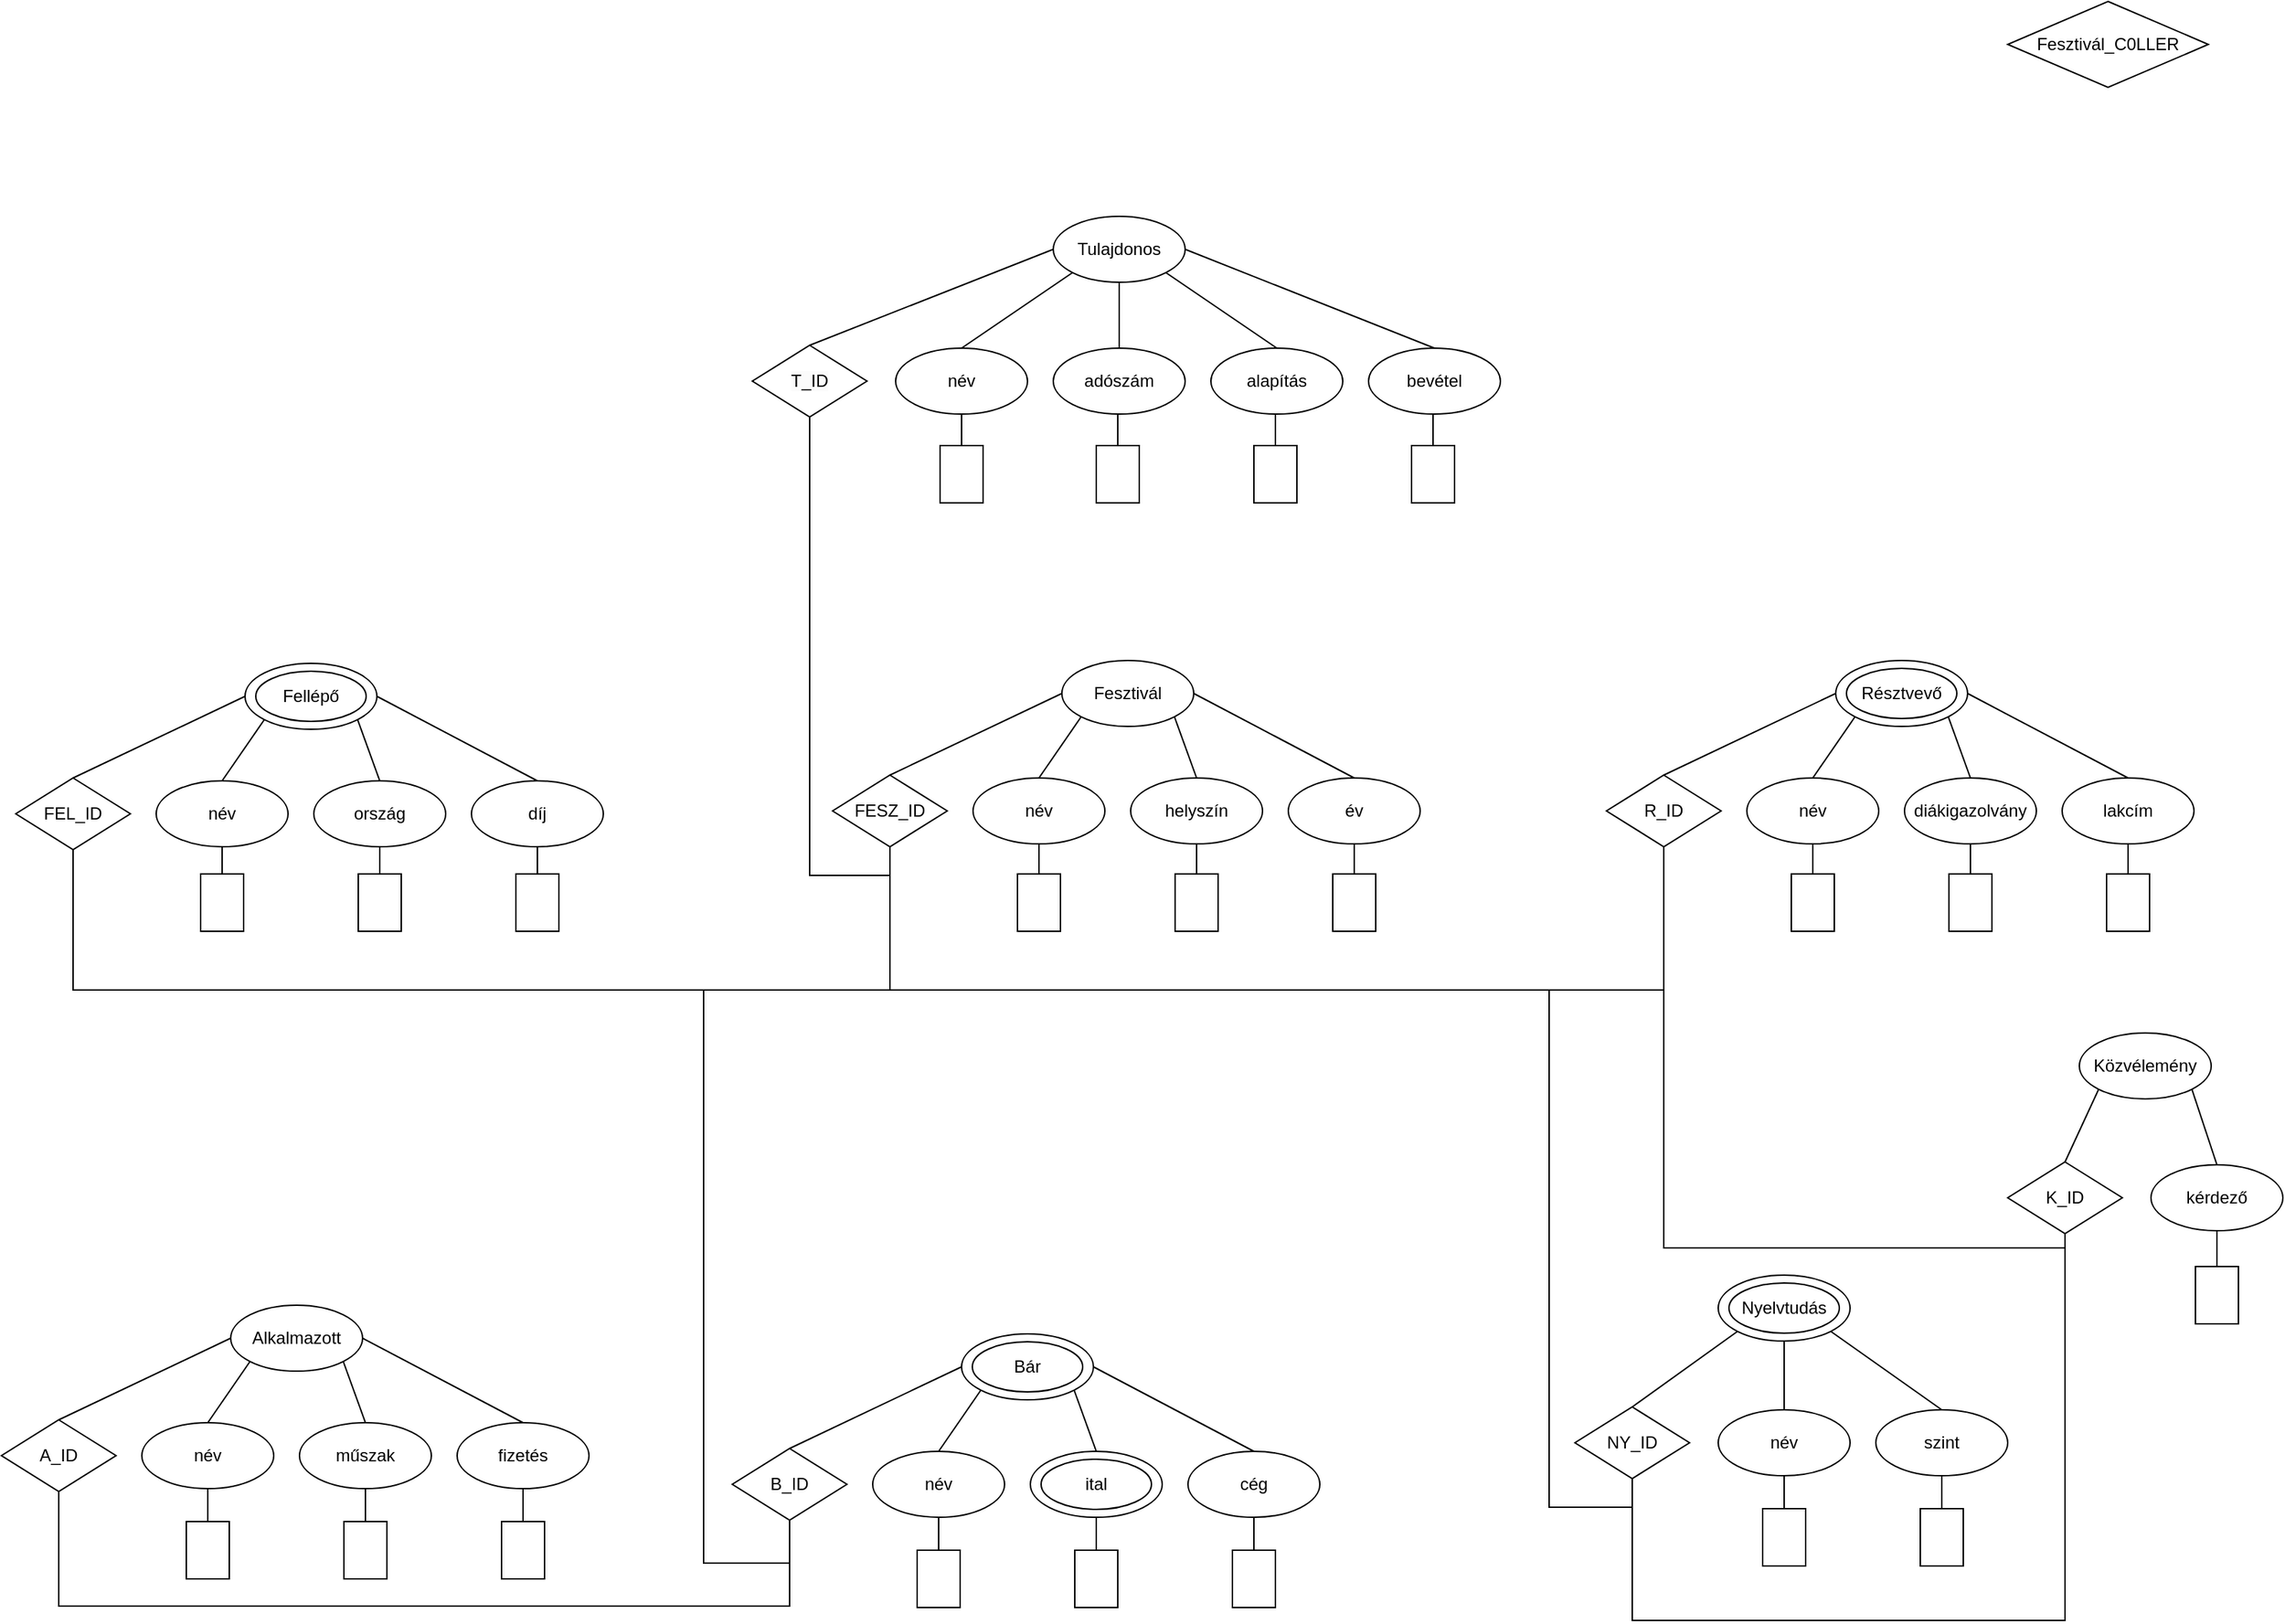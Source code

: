 <mxfile version="22.0.4" type="device">
  <diagram name="1 oldal" id="u55grquVL54TQNahC3ZM">
    <mxGraphModel dx="4522" dy="1580" grid="1" gridSize="10" guides="1" tooltips="1" connect="1" arrows="1" fold="1" page="1" pageScale="1" pageWidth="827" pageHeight="1169" math="0" shadow="0">
      <root>
        <mxCell id="0" />
        <mxCell id="1" parent="0" />
        <mxCell id="THtBGrQes1JyO_8JX-eM-1" value="Fesztivál_C0LLER" style="rhombus;whiteSpace=wrap;html=1;" vertex="1" parent="1">
          <mxGeometry x="-210" y="30" width="140" height="60" as="geometry" />
        </mxCell>
        <mxCell id="THtBGrQes1JyO_8JX-eM-170" value="" style="group" vertex="1" connectable="0" parent="1">
          <mxGeometry x="-1086" y="180" width="522" height="200" as="geometry" />
        </mxCell>
        <mxCell id="THtBGrQes1JyO_8JX-eM-81" value="" style="group" vertex="1" connectable="0" parent="THtBGrQes1JyO_8JX-eM-170">
          <mxGeometry width="522" height="140" as="geometry" />
        </mxCell>
        <mxCell id="THtBGrQes1JyO_8JX-eM-5" value="alapítás" style="ellipse;whiteSpace=wrap;html=1;shadow=0;" vertex="1" parent="THtBGrQes1JyO_8JX-eM-81">
          <mxGeometry x="320" y="92" width="92" height="46" as="geometry" />
        </mxCell>
        <mxCell id="THtBGrQes1JyO_8JX-eM-6" value="adószám" style="ellipse;whiteSpace=wrap;html=1;shadow=0;" vertex="1" parent="THtBGrQes1JyO_8JX-eM-81">
          <mxGeometry x="210" y="92" width="92" height="46" as="geometry" />
        </mxCell>
        <mxCell id="THtBGrQes1JyO_8JX-eM-7" value="név" style="ellipse;whiteSpace=wrap;html=1;shadow=0;" vertex="1" parent="THtBGrQes1JyO_8JX-eM-81">
          <mxGeometry x="100" y="92" width="92" height="46" as="geometry" />
        </mxCell>
        <mxCell id="THtBGrQes1JyO_8JX-eM-8" value="bevétel" style="ellipse;whiteSpace=wrap;html=1;shadow=0;" vertex="1" parent="THtBGrQes1JyO_8JX-eM-81">
          <mxGeometry x="430" y="92" width="92" height="46" as="geometry" />
        </mxCell>
        <mxCell id="THtBGrQes1JyO_8JX-eM-43" value="Tulajdonos" style="ellipse;whiteSpace=wrap;html=1;" vertex="1" parent="THtBGrQes1JyO_8JX-eM-81">
          <mxGeometry x="210" width="92" height="46" as="geometry" />
        </mxCell>
        <mxCell id="THtBGrQes1JyO_8JX-eM-75" style="rounded=0;orthogonalLoop=1;jettySize=auto;html=1;exitX=0.5;exitY=0;exitDx=0;exitDy=0;entryX=0;entryY=0.5;entryDx=0;entryDy=0;strokeWidth=1;endArrow=none;endFill=0;" edge="1" parent="THtBGrQes1JyO_8JX-eM-81" source="THtBGrQes1JyO_8JX-eM-52" target="THtBGrQes1JyO_8JX-eM-43">
          <mxGeometry relative="1" as="geometry" />
        </mxCell>
        <mxCell id="THtBGrQes1JyO_8JX-eM-52" value="&lt;span style=&quot;color: rgb(0, 0, 0); font-family: Helvetica; font-size: 12px; font-style: normal; font-variant-ligatures: normal; font-variant-caps: normal; font-weight: 400; letter-spacing: normal; orphans: 2; text-indent: 0px; text-transform: none; widows: 2; word-spacing: 0px; -webkit-text-stroke-width: 0px; background-color: rgb(251, 251, 251); text-decoration-thickness: initial; text-decoration-style: initial; text-decoration-color: initial; float: none; display: inline !important;&quot;&gt;T_ID&lt;/span&gt;" style="rhombus;whiteSpace=wrap;html=1;align=center;" vertex="1" parent="THtBGrQes1JyO_8JX-eM-81">
          <mxGeometry y="90" width="80" height="50" as="geometry" />
        </mxCell>
        <mxCell id="THtBGrQes1JyO_8JX-eM-77" style="rounded=0;orthogonalLoop=1;jettySize=auto;html=1;exitX=0.5;exitY=0;exitDx=0;exitDy=0;strokeWidth=1;endArrow=none;endFill=0;entryX=0;entryY=1;entryDx=0;entryDy=0;" edge="1" parent="THtBGrQes1JyO_8JX-eM-81" source="THtBGrQes1JyO_8JX-eM-7" target="THtBGrQes1JyO_8JX-eM-43">
          <mxGeometry relative="1" as="geometry">
            <mxPoint x="50" y="100" as="sourcePoint" />
            <mxPoint x="260" y="50" as="targetPoint" />
          </mxGeometry>
        </mxCell>
        <mxCell id="THtBGrQes1JyO_8JX-eM-78" style="rounded=0;orthogonalLoop=1;jettySize=auto;html=1;exitX=0.5;exitY=0;exitDx=0;exitDy=0;strokeWidth=1;endArrow=none;endFill=0;entryX=0.5;entryY=1;entryDx=0;entryDy=0;" edge="1" parent="THtBGrQes1JyO_8JX-eM-81" source="THtBGrQes1JyO_8JX-eM-6" target="THtBGrQes1JyO_8JX-eM-43">
          <mxGeometry relative="1" as="geometry">
            <mxPoint x="156" y="102" as="sourcePoint" />
            <mxPoint x="233" y="49" as="targetPoint" />
          </mxGeometry>
        </mxCell>
        <mxCell id="THtBGrQes1JyO_8JX-eM-79" style="rounded=0;orthogonalLoop=1;jettySize=auto;html=1;exitX=0.5;exitY=0;exitDx=0;exitDy=0;strokeWidth=1;endArrow=none;endFill=0;entryX=1;entryY=1;entryDx=0;entryDy=0;" edge="1" parent="THtBGrQes1JyO_8JX-eM-81" source="THtBGrQes1JyO_8JX-eM-5" target="THtBGrQes1JyO_8JX-eM-43">
          <mxGeometry relative="1" as="geometry">
            <mxPoint x="266" y="102" as="sourcePoint" />
            <mxPoint x="266" y="56" as="targetPoint" />
          </mxGeometry>
        </mxCell>
        <mxCell id="THtBGrQes1JyO_8JX-eM-80" style="rounded=0;orthogonalLoop=1;jettySize=auto;html=1;exitX=0.5;exitY=0;exitDx=0;exitDy=0;strokeWidth=1;endArrow=none;endFill=0;entryX=1;entryY=0.5;entryDx=0;entryDy=0;" edge="1" parent="THtBGrQes1JyO_8JX-eM-81" source="THtBGrQes1JyO_8JX-eM-8" target="THtBGrQes1JyO_8JX-eM-43">
          <mxGeometry relative="1" as="geometry">
            <mxPoint x="276" y="112" as="sourcePoint" />
            <mxPoint x="276" y="66" as="targetPoint" />
          </mxGeometry>
        </mxCell>
        <mxCell id="THtBGrQes1JyO_8JX-eM-154" value="" style="rounded=0;whiteSpace=wrap;html=1;" vertex="1" parent="THtBGrQes1JyO_8JX-eM-170">
          <mxGeometry x="131" y="160" width="30" height="40" as="geometry" />
        </mxCell>
        <mxCell id="THtBGrQes1JyO_8JX-eM-155" value="" style="endArrow=none;html=1;rounded=0;entryX=0.5;entryY=1;entryDx=0;entryDy=0;exitX=0.5;exitY=0;exitDx=0;exitDy=0;" edge="1" parent="THtBGrQes1JyO_8JX-eM-170" source="THtBGrQes1JyO_8JX-eM-154" target="THtBGrQes1JyO_8JX-eM-7">
          <mxGeometry width="50" height="50" relative="1" as="geometry">
            <mxPoint x="320" y="280" as="sourcePoint" />
            <mxPoint x="370" y="230" as="targetPoint" />
          </mxGeometry>
        </mxCell>
        <mxCell id="THtBGrQes1JyO_8JX-eM-156" value="" style="rounded=0;whiteSpace=wrap;html=1;" vertex="1" parent="THtBGrQes1JyO_8JX-eM-170">
          <mxGeometry x="240" y="160" width="30" height="40" as="geometry" />
        </mxCell>
        <mxCell id="THtBGrQes1JyO_8JX-eM-157" value="" style="endArrow=none;html=1;rounded=0;entryX=0.5;entryY=1;entryDx=0;entryDy=0;exitX=0.5;exitY=0;exitDx=0;exitDy=0;" edge="1" parent="THtBGrQes1JyO_8JX-eM-170" source="THtBGrQes1JyO_8JX-eM-156">
          <mxGeometry width="50" height="50" relative="1" as="geometry">
            <mxPoint x="429" y="280" as="sourcePoint" />
            <mxPoint x="255" y="138" as="targetPoint" />
          </mxGeometry>
        </mxCell>
        <mxCell id="THtBGrQes1JyO_8JX-eM-158" value="" style="rounded=0;whiteSpace=wrap;html=1;" vertex="1" parent="THtBGrQes1JyO_8JX-eM-170">
          <mxGeometry x="350" y="160" width="30" height="40" as="geometry" />
        </mxCell>
        <mxCell id="THtBGrQes1JyO_8JX-eM-159" value="" style="endArrow=none;html=1;rounded=0;entryX=0.5;entryY=1;entryDx=0;entryDy=0;exitX=0.5;exitY=0;exitDx=0;exitDy=0;" edge="1" parent="THtBGrQes1JyO_8JX-eM-170" source="THtBGrQes1JyO_8JX-eM-158">
          <mxGeometry width="50" height="50" relative="1" as="geometry">
            <mxPoint x="539" y="280" as="sourcePoint" />
            <mxPoint x="365" y="138" as="targetPoint" />
          </mxGeometry>
        </mxCell>
        <mxCell id="THtBGrQes1JyO_8JX-eM-160" value="" style="rounded=0;whiteSpace=wrap;html=1;" vertex="1" parent="THtBGrQes1JyO_8JX-eM-170">
          <mxGeometry x="460" y="160" width="30" height="40" as="geometry" />
        </mxCell>
        <mxCell id="THtBGrQes1JyO_8JX-eM-161" value="" style="endArrow=none;html=1;rounded=0;entryX=0.5;entryY=1;entryDx=0;entryDy=0;exitX=0.5;exitY=0;exitDx=0;exitDy=0;" edge="1" parent="THtBGrQes1JyO_8JX-eM-170" source="THtBGrQes1JyO_8JX-eM-160">
          <mxGeometry width="50" height="50" relative="1" as="geometry">
            <mxPoint x="649" y="280" as="sourcePoint" />
            <mxPoint x="475" y="138" as="targetPoint" />
          </mxGeometry>
        </mxCell>
        <mxCell id="THtBGrQes1JyO_8JX-eM-206" value="" style="group" vertex="1" connectable="0" parent="1">
          <mxGeometry x="-1610" y="940" width="410" height="191" as="geometry" />
        </mxCell>
        <mxCell id="THtBGrQes1JyO_8JX-eM-113" value="" style="group" vertex="1" connectable="0" parent="THtBGrQes1JyO_8JX-eM-206">
          <mxGeometry width="410" height="130" as="geometry" />
        </mxCell>
        <mxCell id="THtBGrQes1JyO_8JX-eM-114" value="fizetés" style="ellipse;whiteSpace=wrap;html=1;shadow=0;container=0;" vertex="1" parent="THtBGrQes1JyO_8JX-eM-113">
          <mxGeometry x="318" y="82" width="92" height="46" as="geometry" />
        </mxCell>
        <mxCell id="THtBGrQes1JyO_8JX-eM-115" value="műszak" style="ellipse;whiteSpace=wrap;html=1;shadow=0;container=0;" vertex="1" parent="THtBGrQes1JyO_8JX-eM-113">
          <mxGeometry x="208" y="82" width="92" height="46" as="geometry" />
        </mxCell>
        <mxCell id="THtBGrQes1JyO_8JX-eM-116" value="név" style="ellipse;whiteSpace=wrap;html=1;shadow=0;container=0;" vertex="1" parent="THtBGrQes1JyO_8JX-eM-113">
          <mxGeometry x="98" y="82" width="92" height="46" as="geometry" />
        </mxCell>
        <mxCell id="THtBGrQes1JyO_8JX-eM-117" value="A_ID" style="rhombus;whiteSpace=wrap;html=1;container=0;" vertex="1" parent="THtBGrQes1JyO_8JX-eM-113">
          <mxGeometry y="80" width="80" height="50" as="geometry" />
        </mxCell>
        <mxCell id="THtBGrQes1JyO_8JX-eM-118" style="rounded=0;orthogonalLoop=1;jettySize=auto;html=1;exitX=0.5;exitY=0;exitDx=0;exitDy=0;entryX=0;entryY=1;entryDx=0;entryDy=0;endArrow=none;endFill=0;" edge="1" parent="THtBGrQes1JyO_8JX-eM-113" source="THtBGrQes1JyO_8JX-eM-116" target="THtBGrQes1JyO_8JX-eM-122">
          <mxGeometry relative="1" as="geometry">
            <mxPoint x="50" y="90" as="sourcePoint" />
            <mxPoint x="170" y="33" as="targetPoint" />
          </mxGeometry>
        </mxCell>
        <mxCell id="THtBGrQes1JyO_8JX-eM-119" style="rounded=0;orthogonalLoop=1;jettySize=auto;html=1;exitX=0.5;exitY=0;exitDx=0;exitDy=0;entryX=1;entryY=1;entryDx=0;entryDy=0;endArrow=none;endFill=0;" edge="1" parent="THtBGrQes1JyO_8JX-eM-113" source="THtBGrQes1JyO_8JX-eM-115" target="THtBGrQes1JyO_8JX-eM-122">
          <mxGeometry relative="1" as="geometry">
            <mxPoint x="60" y="100" as="sourcePoint" />
            <mxPoint x="180" y="43" as="targetPoint" />
          </mxGeometry>
        </mxCell>
        <mxCell id="THtBGrQes1JyO_8JX-eM-120" style="rounded=0;orthogonalLoop=1;jettySize=auto;html=1;exitX=0.5;exitY=0;exitDx=0;exitDy=0;entryX=0;entryY=0.5;entryDx=0;entryDy=0;endArrow=none;endFill=0;" edge="1" parent="THtBGrQes1JyO_8JX-eM-113" source="THtBGrQes1JyO_8JX-eM-117" target="THtBGrQes1JyO_8JX-eM-122">
          <mxGeometry relative="1" as="geometry" />
        </mxCell>
        <mxCell id="THtBGrQes1JyO_8JX-eM-121" style="rounded=0;orthogonalLoop=1;jettySize=auto;html=1;exitX=0.5;exitY=0;exitDx=0;exitDy=0;entryX=1;entryY=0.5;entryDx=0;entryDy=0;endArrow=none;endFill=0;" edge="1" parent="THtBGrQes1JyO_8JX-eM-113" source="THtBGrQes1JyO_8JX-eM-114" target="THtBGrQes1JyO_8JX-eM-122">
          <mxGeometry relative="1" as="geometry">
            <mxPoint x="280" y="57" as="sourcePoint" />
            <mxPoint x="400" as="targetPoint" />
          </mxGeometry>
        </mxCell>
        <mxCell id="THtBGrQes1JyO_8JX-eM-122" value="Alkalmazott" style="ellipse;whiteSpace=wrap;html=1;container=0;" vertex="1" parent="THtBGrQes1JyO_8JX-eM-113">
          <mxGeometry x="160" width="92" height="46" as="geometry" />
        </mxCell>
        <mxCell id="THtBGrQes1JyO_8JX-eM-183" value="" style="rounded=0;whiteSpace=wrap;html=1;" vertex="1" parent="THtBGrQes1JyO_8JX-eM-206">
          <mxGeometry x="129" y="151" width="30" height="40" as="geometry" />
        </mxCell>
        <mxCell id="THtBGrQes1JyO_8JX-eM-184" value="" style="endArrow=none;html=1;rounded=0;entryX=0.5;entryY=1;entryDx=0;entryDy=0;exitX=0.5;exitY=0;exitDx=0;exitDy=0;" edge="1" parent="THtBGrQes1JyO_8JX-eM-206" source="THtBGrQes1JyO_8JX-eM-183" target="THtBGrQes1JyO_8JX-eM-116">
          <mxGeometry width="50" height="50" relative="1" as="geometry">
            <mxPoint x="320" y="276" as="sourcePoint" />
            <mxPoint x="144" y="130" as="targetPoint" />
          </mxGeometry>
        </mxCell>
        <mxCell id="THtBGrQes1JyO_8JX-eM-185" value="" style="rounded=0;whiteSpace=wrap;html=1;" vertex="1" parent="THtBGrQes1JyO_8JX-eM-206">
          <mxGeometry x="239" y="151" width="30" height="40" as="geometry" />
        </mxCell>
        <mxCell id="THtBGrQes1JyO_8JX-eM-186" value="" style="endArrow=none;html=1;rounded=0;entryX=0.5;entryY=1;entryDx=0;entryDy=0;exitX=0.5;exitY=0;exitDx=0;exitDy=0;" edge="1" parent="THtBGrQes1JyO_8JX-eM-206" source="THtBGrQes1JyO_8JX-eM-185" target="THtBGrQes1JyO_8JX-eM-115">
          <mxGeometry width="50" height="50" relative="1" as="geometry">
            <mxPoint x="429" y="271" as="sourcePoint" />
            <mxPoint x="254" y="130" as="targetPoint" />
          </mxGeometry>
        </mxCell>
        <mxCell id="THtBGrQes1JyO_8JX-eM-187" value="" style="rounded=0;whiteSpace=wrap;html=1;" vertex="1" parent="THtBGrQes1JyO_8JX-eM-206">
          <mxGeometry x="349" y="151" width="30" height="40" as="geometry" />
        </mxCell>
        <mxCell id="THtBGrQes1JyO_8JX-eM-188" value="" style="endArrow=none;html=1;rounded=0;entryX=0.5;entryY=1;entryDx=0;entryDy=0;exitX=0.5;exitY=0;exitDx=0;exitDy=0;" edge="1" parent="THtBGrQes1JyO_8JX-eM-206" source="THtBGrQes1JyO_8JX-eM-187" target="THtBGrQes1JyO_8JX-eM-114">
          <mxGeometry width="50" height="50" relative="1" as="geometry">
            <mxPoint x="539" y="271" as="sourcePoint" />
            <mxPoint x="364" y="130" as="targetPoint" />
          </mxGeometry>
        </mxCell>
        <mxCell id="THtBGrQes1JyO_8JX-eM-207" value="" style="group" vertex="1" connectable="0" parent="1">
          <mxGeometry x="-490" y="490" width="410" height="189" as="geometry" />
        </mxCell>
        <mxCell id="THtBGrQes1JyO_8JX-eM-99" value="" style="group" vertex="1" connectable="0" parent="THtBGrQes1JyO_8JX-eM-207">
          <mxGeometry width="410" height="130" as="geometry" />
        </mxCell>
        <mxCell id="THtBGrQes1JyO_8JX-eM-100" value="lakcím" style="ellipse;whiteSpace=wrap;html=1;shadow=0;" vertex="1" parent="THtBGrQes1JyO_8JX-eM-99">
          <mxGeometry x="318" y="82" width="92" height="46" as="geometry" />
        </mxCell>
        <mxCell id="THtBGrQes1JyO_8JX-eM-101" value="diákigazolvány" style="ellipse;whiteSpace=wrap;html=1;shadow=0;" vertex="1" parent="THtBGrQes1JyO_8JX-eM-99">
          <mxGeometry x="208" y="82" width="92" height="46" as="geometry" />
        </mxCell>
        <mxCell id="THtBGrQes1JyO_8JX-eM-102" value="név" style="ellipse;whiteSpace=wrap;html=1;shadow=0;" vertex="1" parent="THtBGrQes1JyO_8JX-eM-99">
          <mxGeometry x="98" y="82" width="92" height="46" as="geometry" />
        </mxCell>
        <mxCell id="THtBGrQes1JyO_8JX-eM-103" value="R_ID" style="rhombus;whiteSpace=wrap;html=1;" vertex="1" parent="THtBGrQes1JyO_8JX-eM-99">
          <mxGeometry y="80" width="80" height="50" as="geometry" />
        </mxCell>
        <mxCell id="THtBGrQes1JyO_8JX-eM-104" value="" style="group" vertex="1" connectable="0" parent="THtBGrQes1JyO_8JX-eM-99">
          <mxGeometry x="160" width="92" height="46" as="geometry" />
        </mxCell>
        <mxCell id="THtBGrQes1JyO_8JX-eM-105" value="Résztvevő" style="ellipse;whiteSpace=wrap;html=1;" vertex="1" parent="THtBGrQes1JyO_8JX-eM-104">
          <mxGeometry width="92" height="46" as="geometry" />
        </mxCell>
        <mxCell id="THtBGrQes1JyO_8JX-eM-106" value="" style="ellipse;whiteSpace=wrap;html=1;fillColor=none;" vertex="1" parent="THtBGrQes1JyO_8JX-eM-104">
          <mxGeometry x="7.5" y="5.5" width="77" height="35" as="geometry" />
        </mxCell>
        <mxCell id="THtBGrQes1JyO_8JX-eM-107" style="rounded=0;orthogonalLoop=1;jettySize=auto;html=1;exitX=0.5;exitY=0;exitDx=0;exitDy=0;entryX=0;entryY=1;entryDx=0;entryDy=0;endArrow=none;endFill=0;" edge="1" parent="THtBGrQes1JyO_8JX-eM-99" source="THtBGrQes1JyO_8JX-eM-102" target="THtBGrQes1JyO_8JX-eM-105">
          <mxGeometry relative="1" as="geometry">
            <mxPoint x="50" y="90" as="sourcePoint" />
            <mxPoint x="170" y="33" as="targetPoint" />
          </mxGeometry>
        </mxCell>
        <mxCell id="THtBGrQes1JyO_8JX-eM-108" style="rounded=0;orthogonalLoop=1;jettySize=auto;html=1;exitX=0.5;exitY=0;exitDx=0;exitDy=0;entryX=1;entryY=1;entryDx=0;entryDy=0;endArrow=none;endFill=0;" edge="1" parent="THtBGrQes1JyO_8JX-eM-99" source="THtBGrQes1JyO_8JX-eM-101" target="THtBGrQes1JyO_8JX-eM-105">
          <mxGeometry relative="1" as="geometry">
            <mxPoint x="60" y="100" as="sourcePoint" />
            <mxPoint x="180" y="43" as="targetPoint" />
          </mxGeometry>
        </mxCell>
        <mxCell id="THtBGrQes1JyO_8JX-eM-109" style="rounded=0;orthogonalLoop=1;jettySize=auto;html=1;exitX=0.5;exitY=0;exitDx=0;exitDy=0;entryX=0;entryY=0.5;entryDx=0;entryDy=0;endArrow=none;endFill=0;" edge="1" parent="THtBGrQes1JyO_8JX-eM-99" source="THtBGrQes1JyO_8JX-eM-103" target="THtBGrQes1JyO_8JX-eM-105">
          <mxGeometry relative="1" as="geometry" />
        </mxCell>
        <mxCell id="THtBGrQes1JyO_8JX-eM-110" style="rounded=0;orthogonalLoop=1;jettySize=auto;html=1;exitX=0.5;exitY=0;exitDx=0;exitDy=0;entryX=1;entryY=0.5;entryDx=0;entryDy=0;endArrow=none;endFill=0;" edge="1" parent="THtBGrQes1JyO_8JX-eM-99" source="THtBGrQes1JyO_8JX-eM-100" target="THtBGrQes1JyO_8JX-eM-105">
          <mxGeometry relative="1" as="geometry">
            <mxPoint x="280" y="57" as="sourcePoint" />
            <mxPoint x="400" as="targetPoint" />
          </mxGeometry>
        </mxCell>
        <mxCell id="THtBGrQes1JyO_8JX-eM-177" value="" style="rounded=0;whiteSpace=wrap;html=1;" vertex="1" parent="THtBGrQes1JyO_8JX-eM-207">
          <mxGeometry x="129" y="149" width="30" height="40" as="geometry" />
        </mxCell>
        <mxCell id="THtBGrQes1JyO_8JX-eM-178" value="" style="endArrow=none;html=1;rounded=0;entryX=0.5;entryY=1;entryDx=0;entryDy=0;exitX=0.5;exitY=0;exitDx=0;exitDy=0;" edge="1" parent="THtBGrQes1JyO_8JX-eM-207" source="THtBGrQes1JyO_8JX-eM-177" target="THtBGrQes1JyO_8JX-eM-102">
          <mxGeometry width="50" height="50" relative="1" as="geometry">
            <mxPoint x="320" y="274" as="sourcePoint" />
            <mxPoint x="145" y="130" as="targetPoint" />
          </mxGeometry>
        </mxCell>
        <mxCell id="THtBGrQes1JyO_8JX-eM-179" value="" style="rounded=0;whiteSpace=wrap;html=1;" vertex="1" parent="THtBGrQes1JyO_8JX-eM-207">
          <mxGeometry x="239" y="149" width="30" height="40" as="geometry" />
        </mxCell>
        <mxCell id="THtBGrQes1JyO_8JX-eM-180" value="" style="endArrow=none;html=1;rounded=0;entryX=0.5;entryY=1;entryDx=0;entryDy=0;exitX=0.5;exitY=0;exitDx=0;exitDy=0;" edge="1" parent="THtBGrQes1JyO_8JX-eM-207" source="THtBGrQes1JyO_8JX-eM-179" target="THtBGrQes1JyO_8JX-eM-101">
          <mxGeometry width="50" height="50" relative="1" as="geometry">
            <mxPoint x="429" y="269" as="sourcePoint" />
            <mxPoint x="255" y="130" as="targetPoint" />
          </mxGeometry>
        </mxCell>
        <mxCell id="THtBGrQes1JyO_8JX-eM-181" value="" style="rounded=0;whiteSpace=wrap;html=1;" vertex="1" parent="THtBGrQes1JyO_8JX-eM-207">
          <mxGeometry x="349" y="149" width="30" height="40" as="geometry" />
        </mxCell>
        <mxCell id="THtBGrQes1JyO_8JX-eM-182" value="" style="endArrow=none;html=1;rounded=0;entryX=0.5;entryY=1;entryDx=0;entryDy=0;exitX=0.5;exitY=0;exitDx=0;exitDy=0;" edge="1" parent="THtBGrQes1JyO_8JX-eM-207" source="THtBGrQes1JyO_8JX-eM-181" target="THtBGrQes1JyO_8JX-eM-100">
          <mxGeometry width="50" height="50" relative="1" as="geometry">
            <mxPoint x="539" y="269" as="sourcePoint" />
            <mxPoint x="365" y="130" as="targetPoint" />
          </mxGeometry>
        </mxCell>
        <mxCell id="THtBGrQes1JyO_8JX-eM-208" value="" style="group" vertex="1" connectable="0" parent="1">
          <mxGeometry x="-1030" y="490" width="410" height="189" as="geometry" />
        </mxCell>
        <mxCell id="THtBGrQes1JyO_8JX-eM-112" value="" style="group" vertex="1" connectable="0" parent="THtBGrQes1JyO_8JX-eM-208">
          <mxGeometry width="410" height="130" as="geometry" />
        </mxCell>
        <mxCell id="THtBGrQes1JyO_8JX-eM-88" value="év" style="ellipse;whiteSpace=wrap;html=1;shadow=0;container=0;" vertex="1" parent="THtBGrQes1JyO_8JX-eM-112">
          <mxGeometry x="318" y="82" width="92" height="46" as="geometry" />
        </mxCell>
        <mxCell id="THtBGrQes1JyO_8JX-eM-89" value="helyszín" style="ellipse;whiteSpace=wrap;html=1;shadow=0;container=0;" vertex="1" parent="THtBGrQes1JyO_8JX-eM-112">
          <mxGeometry x="208" y="82" width="92" height="46" as="geometry" />
        </mxCell>
        <mxCell id="THtBGrQes1JyO_8JX-eM-90" value="név" style="ellipse;whiteSpace=wrap;html=1;shadow=0;container=0;" vertex="1" parent="THtBGrQes1JyO_8JX-eM-112">
          <mxGeometry x="98" y="82" width="92" height="46" as="geometry" />
        </mxCell>
        <mxCell id="THtBGrQes1JyO_8JX-eM-91" value="FESZ_ID" style="rhombus;whiteSpace=wrap;html=1;container=0;" vertex="1" parent="THtBGrQes1JyO_8JX-eM-112">
          <mxGeometry y="80" width="80" height="50" as="geometry" />
        </mxCell>
        <mxCell id="THtBGrQes1JyO_8JX-eM-95" style="rounded=0;orthogonalLoop=1;jettySize=auto;html=1;exitX=0.5;exitY=0;exitDx=0;exitDy=0;entryX=0;entryY=1;entryDx=0;entryDy=0;endArrow=none;endFill=0;" edge="1" parent="THtBGrQes1JyO_8JX-eM-112" source="THtBGrQes1JyO_8JX-eM-90" target="THtBGrQes1JyO_8JX-eM-93">
          <mxGeometry relative="1" as="geometry">
            <mxPoint x="50" y="90" as="sourcePoint" />
            <mxPoint x="170" y="33" as="targetPoint" />
          </mxGeometry>
        </mxCell>
        <mxCell id="THtBGrQes1JyO_8JX-eM-96" style="rounded=0;orthogonalLoop=1;jettySize=auto;html=1;exitX=0.5;exitY=0;exitDx=0;exitDy=0;entryX=1;entryY=1;entryDx=0;entryDy=0;endArrow=none;endFill=0;" edge="1" parent="THtBGrQes1JyO_8JX-eM-112" source="THtBGrQes1JyO_8JX-eM-89" target="THtBGrQes1JyO_8JX-eM-93">
          <mxGeometry relative="1" as="geometry">
            <mxPoint x="60" y="100" as="sourcePoint" />
            <mxPoint x="180" y="43" as="targetPoint" />
          </mxGeometry>
        </mxCell>
        <mxCell id="THtBGrQes1JyO_8JX-eM-97" style="rounded=0;orthogonalLoop=1;jettySize=auto;html=1;exitX=0.5;exitY=0;exitDx=0;exitDy=0;entryX=0;entryY=0.5;entryDx=0;entryDy=0;endArrow=none;endFill=0;" edge="1" parent="THtBGrQes1JyO_8JX-eM-112" source="THtBGrQes1JyO_8JX-eM-91" target="THtBGrQes1JyO_8JX-eM-93">
          <mxGeometry relative="1" as="geometry" />
        </mxCell>
        <mxCell id="THtBGrQes1JyO_8JX-eM-98" style="rounded=0;orthogonalLoop=1;jettySize=auto;html=1;exitX=0.5;exitY=0;exitDx=0;exitDy=0;entryX=1;entryY=0.5;entryDx=0;entryDy=0;endArrow=none;endFill=0;" edge="1" parent="THtBGrQes1JyO_8JX-eM-112" source="THtBGrQes1JyO_8JX-eM-88" target="THtBGrQes1JyO_8JX-eM-93">
          <mxGeometry relative="1" as="geometry">
            <mxPoint x="280" y="57" as="sourcePoint" />
            <mxPoint x="400" as="targetPoint" />
          </mxGeometry>
        </mxCell>
        <mxCell id="THtBGrQes1JyO_8JX-eM-93" value="Fesztivál" style="ellipse;whiteSpace=wrap;html=1;container=0;" vertex="1" parent="THtBGrQes1JyO_8JX-eM-112">
          <mxGeometry x="160" width="92" height="46" as="geometry" />
        </mxCell>
        <mxCell id="THtBGrQes1JyO_8JX-eM-171" value="" style="rounded=0;whiteSpace=wrap;html=1;" vertex="1" parent="THtBGrQes1JyO_8JX-eM-208">
          <mxGeometry x="129" y="149" width="30" height="40" as="geometry" />
        </mxCell>
        <mxCell id="THtBGrQes1JyO_8JX-eM-172" value="" style="endArrow=none;html=1;rounded=0;entryX=0.5;entryY=1;entryDx=0;entryDy=0;exitX=0.5;exitY=0;exitDx=0;exitDy=0;" edge="1" parent="THtBGrQes1JyO_8JX-eM-208" source="THtBGrQes1JyO_8JX-eM-171" target="THtBGrQes1JyO_8JX-eM-90">
          <mxGeometry width="50" height="50" relative="1" as="geometry">
            <mxPoint x="319" y="274" as="sourcePoint" />
            <mxPoint x="144" y="130" as="targetPoint" />
          </mxGeometry>
        </mxCell>
        <mxCell id="THtBGrQes1JyO_8JX-eM-173" value="" style="rounded=0;whiteSpace=wrap;html=1;" vertex="1" parent="THtBGrQes1JyO_8JX-eM-208">
          <mxGeometry x="239" y="149" width="30" height="40" as="geometry" />
        </mxCell>
        <mxCell id="THtBGrQes1JyO_8JX-eM-174" value="" style="endArrow=none;html=1;rounded=0;entryX=0.5;entryY=1;entryDx=0;entryDy=0;exitX=0.5;exitY=0;exitDx=0;exitDy=0;" edge="1" parent="THtBGrQes1JyO_8JX-eM-208" source="THtBGrQes1JyO_8JX-eM-173" target="THtBGrQes1JyO_8JX-eM-89">
          <mxGeometry width="50" height="50" relative="1" as="geometry">
            <mxPoint x="428" y="269" as="sourcePoint" />
            <mxPoint x="254" y="130" as="targetPoint" />
          </mxGeometry>
        </mxCell>
        <mxCell id="THtBGrQes1JyO_8JX-eM-175" value="" style="rounded=0;whiteSpace=wrap;html=1;" vertex="1" parent="THtBGrQes1JyO_8JX-eM-208">
          <mxGeometry x="349" y="149" width="30" height="40" as="geometry" />
        </mxCell>
        <mxCell id="THtBGrQes1JyO_8JX-eM-176" value="" style="endArrow=none;html=1;rounded=0;entryX=0.5;entryY=1;entryDx=0;entryDy=0;exitX=0.5;exitY=0;exitDx=0;exitDy=0;" edge="1" parent="THtBGrQes1JyO_8JX-eM-208" source="THtBGrQes1JyO_8JX-eM-175" target="THtBGrQes1JyO_8JX-eM-88">
          <mxGeometry width="50" height="50" relative="1" as="geometry">
            <mxPoint x="538" y="269" as="sourcePoint" />
            <mxPoint x="364" y="130" as="targetPoint" />
          </mxGeometry>
        </mxCell>
        <mxCell id="THtBGrQes1JyO_8JX-eM-209" value="" style="group" vertex="1" connectable="0" parent="1">
          <mxGeometry x="-1600" y="492" width="410" height="187" as="geometry" />
        </mxCell>
        <mxCell id="THtBGrQes1JyO_8JX-eM-111" value="" style="group" vertex="1" connectable="0" parent="THtBGrQes1JyO_8JX-eM-209">
          <mxGeometry width="410" height="130" as="geometry" />
        </mxCell>
        <mxCell id="THtBGrQes1JyO_8JX-eM-10" value="díj" style="ellipse;whiteSpace=wrap;html=1;shadow=0;" vertex="1" parent="THtBGrQes1JyO_8JX-eM-111">
          <mxGeometry x="318" y="82" width="92" height="46" as="geometry" />
        </mxCell>
        <mxCell id="THtBGrQes1JyO_8JX-eM-11" value="ország" style="ellipse;whiteSpace=wrap;html=1;shadow=0;" vertex="1" parent="THtBGrQes1JyO_8JX-eM-111">
          <mxGeometry x="208" y="82" width="92" height="46" as="geometry" />
        </mxCell>
        <mxCell id="THtBGrQes1JyO_8JX-eM-13" value="név" style="ellipse;whiteSpace=wrap;html=1;shadow=0;" vertex="1" parent="THtBGrQes1JyO_8JX-eM-111">
          <mxGeometry x="98" y="82" width="92" height="46" as="geometry" />
        </mxCell>
        <mxCell id="THtBGrQes1JyO_8JX-eM-53" value="FEL_ID" style="rhombus;whiteSpace=wrap;html=1;" vertex="1" parent="THtBGrQes1JyO_8JX-eM-111">
          <mxGeometry y="80" width="80" height="50" as="geometry" />
        </mxCell>
        <mxCell id="THtBGrQes1JyO_8JX-eM-66" value="" style="group" vertex="1" connectable="0" parent="THtBGrQes1JyO_8JX-eM-111">
          <mxGeometry x="160" width="92" height="46" as="geometry" />
        </mxCell>
        <mxCell id="THtBGrQes1JyO_8JX-eM-45" value="Fellépő" style="ellipse;whiteSpace=wrap;html=1;" vertex="1" parent="THtBGrQes1JyO_8JX-eM-66">
          <mxGeometry width="92" height="46" as="geometry" />
        </mxCell>
        <mxCell id="THtBGrQes1JyO_8JX-eM-61" value="" style="ellipse;whiteSpace=wrap;html=1;fillColor=none;" vertex="1" parent="THtBGrQes1JyO_8JX-eM-66">
          <mxGeometry x="7.5" y="5.5" width="77" height="35" as="geometry" />
        </mxCell>
        <mxCell id="THtBGrQes1JyO_8JX-eM-83" style="rounded=0;orthogonalLoop=1;jettySize=auto;html=1;exitX=0.5;exitY=0;exitDx=0;exitDy=0;entryX=0;entryY=1;entryDx=0;entryDy=0;endArrow=none;endFill=0;" edge="1" parent="THtBGrQes1JyO_8JX-eM-111" source="THtBGrQes1JyO_8JX-eM-13" target="THtBGrQes1JyO_8JX-eM-45">
          <mxGeometry relative="1" as="geometry">
            <mxPoint x="50" y="90" as="sourcePoint" />
            <mxPoint x="170" y="33" as="targetPoint" />
          </mxGeometry>
        </mxCell>
        <mxCell id="THtBGrQes1JyO_8JX-eM-84" style="rounded=0;orthogonalLoop=1;jettySize=auto;html=1;exitX=0.5;exitY=0;exitDx=0;exitDy=0;entryX=1;entryY=1;entryDx=0;entryDy=0;endArrow=none;endFill=0;" edge="1" parent="THtBGrQes1JyO_8JX-eM-111" source="THtBGrQes1JyO_8JX-eM-11" target="THtBGrQes1JyO_8JX-eM-45">
          <mxGeometry relative="1" as="geometry">
            <mxPoint x="60" y="100" as="sourcePoint" />
            <mxPoint x="180" y="43" as="targetPoint" />
          </mxGeometry>
        </mxCell>
        <mxCell id="THtBGrQes1JyO_8JX-eM-82" style="rounded=0;orthogonalLoop=1;jettySize=auto;html=1;exitX=0.5;exitY=0;exitDx=0;exitDy=0;entryX=0;entryY=0.5;entryDx=0;entryDy=0;endArrow=none;endFill=0;" edge="1" parent="THtBGrQes1JyO_8JX-eM-111" source="THtBGrQes1JyO_8JX-eM-53" target="THtBGrQes1JyO_8JX-eM-45">
          <mxGeometry relative="1" as="geometry" />
        </mxCell>
        <mxCell id="THtBGrQes1JyO_8JX-eM-85" style="rounded=0;orthogonalLoop=1;jettySize=auto;html=1;exitX=0.5;exitY=0;exitDx=0;exitDy=0;entryX=1;entryY=0.5;entryDx=0;entryDy=0;endArrow=none;endFill=0;" edge="1" parent="THtBGrQes1JyO_8JX-eM-111" source="THtBGrQes1JyO_8JX-eM-10" target="THtBGrQes1JyO_8JX-eM-45">
          <mxGeometry relative="1" as="geometry">
            <mxPoint x="364" y="80" as="sourcePoint" />
            <mxPoint x="252.0" y="21" as="targetPoint" />
          </mxGeometry>
        </mxCell>
        <mxCell id="THtBGrQes1JyO_8JX-eM-162" value="" style="rounded=0;whiteSpace=wrap;html=1;" vertex="1" parent="THtBGrQes1JyO_8JX-eM-209">
          <mxGeometry x="129" y="147" width="30" height="40" as="geometry" />
        </mxCell>
        <mxCell id="THtBGrQes1JyO_8JX-eM-163" value="" style="endArrow=none;html=1;rounded=0;entryX=0.5;entryY=1;entryDx=0;entryDy=0;exitX=0.5;exitY=0;exitDx=0;exitDy=0;" edge="1" parent="THtBGrQes1JyO_8JX-eM-209" source="THtBGrQes1JyO_8JX-eM-162" target="THtBGrQes1JyO_8JX-eM-13">
          <mxGeometry width="50" height="50" relative="1" as="geometry">
            <mxPoint x="319" y="272" as="sourcePoint" />
            <mxPoint x="145" y="130" as="targetPoint" />
          </mxGeometry>
        </mxCell>
        <mxCell id="THtBGrQes1JyO_8JX-eM-164" value="" style="rounded=0;whiteSpace=wrap;html=1;" vertex="1" parent="THtBGrQes1JyO_8JX-eM-209">
          <mxGeometry x="239" y="147" width="30" height="40" as="geometry" />
        </mxCell>
        <mxCell id="THtBGrQes1JyO_8JX-eM-165" value="" style="endArrow=none;html=1;rounded=0;entryX=0.5;entryY=1;entryDx=0;entryDy=0;exitX=0.5;exitY=0;exitDx=0;exitDy=0;" edge="1" parent="THtBGrQes1JyO_8JX-eM-209" source="THtBGrQes1JyO_8JX-eM-164" target="THtBGrQes1JyO_8JX-eM-11">
          <mxGeometry width="50" height="50" relative="1" as="geometry">
            <mxPoint x="428" y="267" as="sourcePoint" />
            <mxPoint x="254" y="125" as="targetPoint" />
          </mxGeometry>
        </mxCell>
        <mxCell id="THtBGrQes1JyO_8JX-eM-166" value="" style="rounded=0;whiteSpace=wrap;html=1;" vertex="1" parent="THtBGrQes1JyO_8JX-eM-209">
          <mxGeometry x="349" y="147" width="30" height="40" as="geometry" />
        </mxCell>
        <mxCell id="THtBGrQes1JyO_8JX-eM-167" value="" style="endArrow=none;html=1;rounded=0;entryX=0.5;entryY=1;entryDx=0;entryDy=0;exitX=0.5;exitY=0;exitDx=0;exitDy=0;" edge="1" parent="THtBGrQes1JyO_8JX-eM-209" source="THtBGrQes1JyO_8JX-eM-166" target="THtBGrQes1JyO_8JX-eM-10">
          <mxGeometry width="50" height="50" relative="1" as="geometry">
            <mxPoint x="538" y="267" as="sourcePoint" />
            <mxPoint x="364" y="125" as="targetPoint" />
          </mxGeometry>
        </mxCell>
        <mxCell id="THtBGrQes1JyO_8JX-eM-210" value="" style="group" vertex="1" connectable="0" parent="1">
          <mxGeometry x="-1100" y="960" width="410" height="191" as="geometry" />
        </mxCell>
        <mxCell id="THtBGrQes1JyO_8JX-eM-123" value="" style="group" vertex="1" connectable="0" parent="THtBGrQes1JyO_8JX-eM-210">
          <mxGeometry width="410" height="130" as="geometry" />
        </mxCell>
        <mxCell id="THtBGrQes1JyO_8JX-eM-124" value="cég" style="ellipse;whiteSpace=wrap;html=1;shadow=0;" vertex="1" parent="THtBGrQes1JyO_8JX-eM-123">
          <mxGeometry x="318" y="82" width="92" height="46" as="geometry" />
        </mxCell>
        <mxCell id="THtBGrQes1JyO_8JX-eM-125" value="ital" style="ellipse;whiteSpace=wrap;html=1;shadow=0;" vertex="1" parent="THtBGrQes1JyO_8JX-eM-123">
          <mxGeometry x="208" y="82" width="92" height="46" as="geometry" />
        </mxCell>
        <mxCell id="THtBGrQes1JyO_8JX-eM-126" value="név" style="ellipse;whiteSpace=wrap;html=1;shadow=0;" vertex="1" parent="THtBGrQes1JyO_8JX-eM-123">
          <mxGeometry x="98" y="82" width="92" height="46" as="geometry" />
        </mxCell>
        <mxCell id="THtBGrQes1JyO_8JX-eM-127" value="B_ID" style="rhombus;whiteSpace=wrap;html=1;" vertex="1" parent="THtBGrQes1JyO_8JX-eM-123">
          <mxGeometry y="80" width="80" height="50" as="geometry" />
        </mxCell>
        <mxCell id="THtBGrQes1JyO_8JX-eM-128" value="" style="group" vertex="1" connectable="0" parent="THtBGrQes1JyO_8JX-eM-123">
          <mxGeometry x="160" width="92" height="46" as="geometry" />
        </mxCell>
        <mxCell id="THtBGrQes1JyO_8JX-eM-129" value="Bár" style="ellipse;whiteSpace=wrap;html=1;" vertex="1" parent="THtBGrQes1JyO_8JX-eM-128">
          <mxGeometry width="92" height="46" as="geometry" />
        </mxCell>
        <mxCell id="THtBGrQes1JyO_8JX-eM-130" value="" style="ellipse;whiteSpace=wrap;html=1;fillColor=none;" vertex="1" parent="THtBGrQes1JyO_8JX-eM-128">
          <mxGeometry x="7.5" y="5.5" width="77" height="35" as="geometry" />
        </mxCell>
        <mxCell id="THtBGrQes1JyO_8JX-eM-131" style="rounded=0;orthogonalLoop=1;jettySize=auto;html=1;exitX=0.5;exitY=0;exitDx=0;exitDy=0;entryX=0;entryY=1;entryDx=0;entryDy=0;endArrow=none;endFill=0;" edge="1" parent="THtBGrQes1JyO_8JX-eM-123" source="THtBGrQes1JyO_8JX-eM-126" target="THtBGrQes1JyO_8JX-eM-129">
          <mxGeometry relative="1" as="geometry">
            <mxPoint x="50" y="90" as="sourcePoint" />
            <mxPoint x="170" y="33" as="targetPoint" />
          </mxGeometry>
        </mxCell>
        <mxCell id="THtBGrQes1JyO_8JX-eM-132" style="rounded=0;orthogonalLoop=1;jettySize=auto;html=1;exitX=0.5;exitY=0;exitDx=0;exitDy=0;entryX=1;entryY=1;entryDx=0;entryDy=0;endArrow=none;endFill=0;" edge="1" parent="THtBGrQes1JyO_8JX-eM-123" source="THtBGrQes1JyO_8JX-eM-125" target="THtBGrQes1JyO_8JX-eM-129">
          <mxGeometry relative="1" as="geometry">
            <mxPoint x="60" y="100" as="sourcePoint" />
            <mxPoint x="180" y="43" as="targetPoint" />
          </mxGeometry>
        </mxCell>
        <mxCell id="THtBGrQes1JyO_8JX-eM-133" style="rounded=0;orthogonalLoop=1;jettySize=auto;html=1;exitX=0.5;exitY=0;exitDx=0;exitDy=0;entryX=0;entryY=0.5;entryDx=0;entryDy=0;endArrow=none;endFill=0;" edge="1" parent="THtBGrQes1JyO_8JX-eM-123" source="THtBGrQes1JyO_8JX-eM-127" target="THtBGrQes1JyO_8JX-eM-129">
          <mxGeometry relative="1" as="geometry" />
        </mxCell>
        <mxCell id="THtBGrQes1JyO_8JX-eM-134" style="rounded=0;orthogonalLoop=1;jettySize=auto;html=1;exitX=0.5;exitY=0;exitDx=0;exitDy=0;entryX=1;entryY=0.5;entryDx=0;entryDy=0;endArrow=none;endFill=0;" edge="1" parent="THtBGrQes1JyO_8JX-eM-123" source="THtBGrQes1JyO_8JX-eM-124" target="THtBGrQes1JyO_8JX-eM-129">
          <mxGeometry relative="1" as="geometry">
            <mxPoint x="280" y="57" as="sourcePoint" />
            <mxPoint x="400" as="targetPoint" />
          </mxGeometry>
        </mxCell>
        <mxCell id="THtBGrQes1JyO_8JX-eM-135" value="" style="ellipse;whiteSpace=wrap;html=1;fillColor=none;" vertex="1" parent="THtBGrQes1JyO_8JX-eM-123">
          <mxGeometry x="215.5" y="87.5" width="77" height="35" as="geometry" />
        </mxCell>
        <mxCell id="THtBGrQes1JyO_8JX-eM-189" value="" style="rounded=0;whiteSpace=wrap;html=1;" vertex="1" parent="THtBGrQes1JyO_8JX-eM-210">
          <mxGeometry x="129" y="151" width="30" height="40" as="geometry" />
        </mxCell>
        <mxCell id="THtBGrQes1JyO_8JX-eM-190" value="" style="endArrow=none;html=1;rounded=0;entryX=0.5;entryY=1;entryDx=0;entryDy=0;exitX=0.5;exitY=0;exitDx=0;exitDy=0;" edge="1" parent="THtBGrQes1JyO_8JX-eM-210" source="THtBGrQes1JyO_8JX-eM-189" target="THtBGrQes1JyO_8JX-eM-126">
          <mxGeometry width="50" height="50" relative="1" as="geometry">
            <mxPoint x="321" y="276" as="sourcePoint" />
            <mxPoint x="145" y="130" as="targetPoint" />
          </mxGeometry>
        </mxCell>
        <mxCell id="THtBGrQes1JyO_8JX-eM-191" value="" style="rounded=0;whiteSpace=wrap;html=1;" vertex="1" parent="THtBGrQes1JyO_8JX-eM-210">
          <mxGeometry x="239" y="151" width="30" height="40" as="geometry" />
        </mxCell>
        <mxCell id="THtBGrQes1JyO_8JX-eM-192" value="" style="endArrow=none;html=1;rounded=0;entryX=0.5;entryY=1;entryDx=0;entryDy=0;exitX=0.5;exitY=0;exitDx=0;exitDy=0;" edge="1" parent="THtBGrQes1JyO_8JX-eM-210" source="THtBGrQes1JyO_8JX-eM-191" target="THtBGrQes1JyO_8JX-eM-125">
          <mxGeometry width="50" height="50" relative="1" as="geometry">
            <mxPoint x="430" y="271" as="sourcePoint" />
            <mxPoint x="255" y="130" as="targetPoint" />
          </mxGeometry>
        </mxCell>
        <mxCell id="THtBGrQes1JyO_8JX-eM-193" value="" style="rounded=0;whiteSpace=wrap;html=1;" vertex="1" parent="THtBGrQes1JyO_8JX-eM-210">
          <mxGeometry x="349" y="151" width="30" height="40" as="geometry" />
        </mxCell>
        <mxCell id="THtBGrQes1JyO_8JX-eM-194" value="" style="endArrow=none;html=1;rounded=0;entryX=0.5;entryY=1;entryDx=0;entryDy=0;exitX=0.5;exitY=0;exitDx=0;exitDy=0;" edge="1" parent="THtBGrQes1JyO_8JX-eM-210" source="THtBGrQes1JyO_8JX-eM-193" target="THtBGrQes1JyO_8JX-eM-124">
          <mxGeometry width="50" height="50" relative="1" as="geometry">
            <mxPoint x="540" y="271" as="sourcePoint" />
            <mxPoint x="365" y="130" as="targetPoint" />
          </mxGeometry>
        </mxCell>
        <mxCell id="THtBGrQes1JyO_8JX-eM-211" value="" style="group" vertex="1" connectable="0" parent="1">
          <mxGeometry x="-512" y="919" width="302" height="203" as="geometry" />
        </mxCell>
        <mxCell id="THtBGrQes1JyO_8JX-eM-149" value="" style="group" vertex="1" connectable="0" parent="THtBGrQes1JyO_8JX-eM-211">
          <mxGeometry width="302" height="142" as="geometry" />
        </mxCell>
        <mxCell id="THtBGrQes1JyO_8JX-eM-137" value="szint" style="ellipse;whiteSpace=wrap;html=1;shadow=0;" vertex="1" parent="THtBGrQes1JyO_8JX-eM-149">
          <mxGeometry x="210" y="94" width="92" height="46" as="geometry" />
        </mxCell>
        <mxCell id="THtBGrQes1JyO_8JX-eM-139" value="név" style="ellipse;whiteSpace=wrap;html=1;shadow=0;" vertex="1" parent="THtBGrQes1JyO_8JX-eM-149">
          <mxGeometry x="100" y="94" width="92" height="46" as="geometry" />
        </mxCell>
        <mxCell id="THtBGrQes1JyO_8JX-eM-140" value="NY_ID" style="rhombus;whiteSpace=wrap;html=1;" vertex="1" parent="THtBGrQes1JyO_8JX-eM-149">
          <mxGeometry y="92" width="80" height="50" as="geometry" />
        </mxCell>
        <mxCell id="THtBGrQes1JyO_8JX-eM-141" value="" style="group" vertex="1" connectable="0" parent="THtBGrQes1JyO_8JX-eM-149">
          <mxGeometry x="100" width="92" height="46" as="geometry" />
        </mxCell>
        <mxCell id="THtBGrQes1JyO_8JX-eM-142" value="Nyelvtudás" style="ellipse;whiteSpace=wrap;html=1;" vertex="1" parent="THtBGrQes1JyO_8JX-eM-141">
          <mxGeometry width="92" height="46" as="geometry" />
        </mxCell>
        <mxCell id="THtBGrQes1JyO_8JX-eM-143" value="" style="ellipse;whiteSpace=wrap;html=1;fillColor=none;" vertex="1" parent="THtBGrQes1JyO_8JX-eM-141">
          <mxGeometry x="7.5" y="5.5" width="77" height="35" as="geometry" />
        </mxCell>
        <mxCell id="THtBGrQes1JyO_8JX-eM-144" style="rounded=0;orthogonalLoop=1;jettySize=auto;html=1;exitX=0.5;exitY=0;exitDx=0;exitDy=0;entryX=0.5;entryY=1;entryDx=0;entryDy=0;endArrow=none;endFill=0;" edge="1" parent="THtBGrQes1JyO_8JX-eM-149" source="THtBGrQes1JyO_8JX-eM-139" target="THtBGrQes1JyO_8JX-eM-142">
          <mxGeometry relative="1" as="geometry">
            <mxPoint x="-10" y="90" as="sourcePoint" />
            <mxPoint x="110" y="33" as="targetPoint" />
          </mxGeometry>
        </mxCell>
        <mxCell id="THtBGrQes1JyO_8JX-eM-146" style="rounded=0;orthogonalLoop=1;jettySize=auto;html=1;exitX=0.5;exitY=0;exitDx=0;exitDy=0;entryX=0;entryY=1;entryDx=0;entryDy=0;endArrow=none;endFill=0;" edge="1" parent="THtBGrQes1JyO_8JX-eM-149" source="THtBGrQes1JyO_8JX-eM-140" target="THtBGrQes1JyO_8JX-eM-142">
          <mxGeometry relative="1" as="geometry" />
        </mxCell>
        <mxCell id="THtBGrQes1JyO_8JX-eM-147" style="rounded=0;orthogonalLoop=1;jettySize=auto;html=1;exitX=0.5;exitY=0;exitDx=0;exitDy=0;entryX=1;entryY=1;entryDx=0;entryDy=0;endArrow=none;endFill=0;" edge="1" parent="THtBGrQes1JyO_8JX-eM-149" source="THtBGrQes1JyO_8JX-eM-137" target="THtBGrQes1JyO_8JX-eM-142">
          <mxGeometry relative="1" as="geometry">
            <mxPoint x="220" y="57" as="sourcePoint" />
            <mxPoint x="340" as="targetPoint" />
          </mxGeometry>
        </mxCell>
        <mxCell id="THtBGrQes1JyO_8JX-eM-197" value="" style="rounded=0;whiteSpace=wrap;html=1;" vertex="1" parent="THtBGrQes1JyO_8JX-eM-211">
          <mxGeometry x="131" y="163" width="30" height="40" as="geometry" />
        </mxCell>
        <mxCell id="THtBGrQes1JyO_8JX-eM-198" value="" style="endArrow=none;html=1;rounded=0;entryX=0.5;entryY=1;entryDx=0;entryDy=0;exitX=0.5;exitY=0;exitDx=0;exitDy=0;" edge="1" parent="THtBGrQes1JyO_8JX-eM-211" source="THtBGrQes1JyO_8JX-eM-197" target="THtBGrQes1JyO_8JX-eM-139">
          <mxGeometry width="50" height="50" relative="1" as="geometry">
            <mxPoint x="326" y="283" as="sourcePoint" />
            <mxPoint x="151" y="142" as="targetPoint" />
          </mxGeometry>
        </mxCell>
        <mxCell id="THtBGrQes1JyO_8JX-eM-199" value="" style="rounded=0;whiteSpace=wrap;html=1;" vertex="1" parent="THtBGrQes1JyO_8JX-eM-211">
          <mxGeometry x="241" y="163" width="30" height="40" as="geometry" />
        </mxCell>
        <mxCell id="THtBGrQes1JyO_8JX-eM-200" value="" style="endArrow=none;html=1;rounded=0;entryX=0.5;entryY=1;entryDx=0;entryDy=0;exitX=0.5;exitY=0;exitDx=0;exitDy=0;" edge="1" parent="THtBGrQes1JyO_8JX-eM-211" source="THtBGrQes1JyO_8JX-eM-199" target="THtBGrQes1JyO_8JX-eM-137">
          <mxGeometry width="50" height="50" relative="1" as="geometry">
            <mxPoint x="436" y="283" as="sourcePoint" />
            <mxPoint x="261" y="142" as="targetPoint" />
          </mxGeometry>
        </mxCell>
        <mxCell id="THtBGrQes1JyO_8JX-eM-212" value="" style="group" vertex="1" connectable="0" parent="1">
          <mxGeometry x="-210" y="750" width="192" height="203" as="geometry" />
        </mxCell>
        <mxCell id="THtBGrQes1JyO_8JX-eM-153" value="" style="group" vertex="1" connectable="0" parent="THtBGrQes1JyO_8JX-eM-212">
          <mxGeometry width="192" height="140" as="geometry" />
        </mxCell>
        <mxCell id="THtBGrQes1JyO_8JX-eM-72" value="Közvélemény" style="ellipse;whiteSpace=wrap;html=1;" vertex="1" parent="THtBGrQes1JyO_8JX-eM-153">
          <mxGeometry x="50" width="92" height="46" as="geometry" />
        </mxCell>
        <mxCell id="THtBGrQes1JyO_8JX-eM-73" value="K_ID" style="rhombus;whiteSpace=wrap;html=1;" vertex="1" parent="THtBGrQes1JyO_8JX-eM-153">
          <mxGeometry y="90" width="80" height="50" as="geometry" />
        </mxCell>
        <mxCell id="THtBGrQes1JyO_8JX-eM-74" value="kérdező" style="ellipse;whiteSpace=wrap;html=1;shadow=0;" vertex="1" parent="THtBGrQes1JyO_8JX-eM-153">
          <mxGeometry x="100" y="92" width="92" height="46" as="geometry" />
        </mxCell>
        <mxCell id="THtBGrQes1JyO_8JX-eM-151" value="" style="endArrow=none;html=1;rounded=0;entryX=0;entryY=1;entryDx=0;entryDy=0;exitX=0.5;exitY=0;exitDx=0;exitDy=0;" edge="1" parent="THtBGrQes1JyO_8JX-eM-153" source="THtBGrQes1JyO_8JX-eM-73" target="THtBGrQes1JyO_8JX-eM-72">
          <mxGeometry width="50" height="50" relative="1" as="geometry">
            <mxPoint x="90" y="190" as="sourcePoint" />
            <mxPoint x="140" y="140" as="targetPoint" />
          </mxGeometry>
        </mxCell>
        <mxCell id="THtBGrQes1JyO_8JX-eM-152" value="" style="endArrow=none;html=1;rounded=0;entryX=1;entryY=1;entryDx=0;entryDy=0;exitX=0.5;exitY=0;exitDx=0;exitDy=0;" edge="1" parent="THtBGrQes1JyO_8JX-eM-153" source="THtBGrQes1JyO_8JX-eM-74" target="THtBGrQes1JyO_8JX-eM-72">
          <mxGeometry width="50" height="50" relative="1" as="geometry">
            <mxPoint x="90" y="190" as="sourcePoint" />
            <mxPoint x="140" y="140" as="targetPoint" />
          </mxGeometry>
        </mxCell>
        <mxCell id="THtBGrQes1JyO_8JX-eM-204" value="" style="rounded=0;whiteSpace=wrap;html=1;" vertex="1" parent="THtBGrQes1JyO_8JX-eM-212">
          <mxGeometry x="131" y="163" width="30" height="40" as="geometry" />
        </mxCell>
        <mxCell id="THtBGrQes1JyO_8JX-eM-205" value="" style="endArrow=none;html=1;rounded=0;entryX=0.5;entryY=1;entryDx=0;entryDy=0;exitX=0.5;exitY=0;exitDx=0;exitDy=0;" edge="1" parent="THtBGrQes1JyO_8JX-eM-212" source="THtBGrQes1JyO_8JX-eM-204" target="THtBGrQes1JyO_8JX-eM-74">
          <mxGeometry width="50" height="50" relative="1" as="geometry">
            <mxPoint x="331" y="283" as="sourcePoint" />
            <mxPoint x="151" y="140" as="targetPoint" />
          </mxGeometry>
        </mxCell>
        <mxCell id="THtBGrQes1JyO_8JX-eM-213" style="edgeStyle=orthogonalEdgeStyle;rounded=0;orthogonalLoop=1;jettySize=auto;html=1;exitX=0.5;exitY=1;exitDx=0;exitDy=0;entryX=0.5;entryY=1;entryDx=0;entryDy=0;endArrow=none;endFill=0;" edge="1" parent="1" source="THtBGrQes1JyO_8JX-eM-53" target="THtBGrQes1JyO_8JX-eM-91">
          <mxGeometry relative="1" as="geometry">
            <Array as="points">
              <mxPoint x="-1560" y="720" />
              <mxPoint x="-990" y="720" />
            </Array>
          </mxGeometry>
        </mxCell>
        <mxCell id="THtBGrQes1JyO_8JX-eM-214" style="edgeStyle=orthogonalEdgeStyle;rounded=0;orthogonalLoop=1;jettySize=auto;html=1;exitX=0.5;exitY=1;exitDx=0;exitDy=0;entryX=0.5;entryY=1;entryDx=0;entryDy=0;endArrow=none;endFill=0;" edge="1" parent="1" source="THtBGrQes1JyO_8JX-eM-91" target="THtBGrQes1JyO_8JX-eM-103">
          <mxGeometry relative="1" as="geometry">
            <Array as="points">
              <mxPoint x="-990" y="720" />
              <mxPoint x="-450" y="720" />
            </Array>
          </mxGeometry>
        </mxCell>
        <mxCell id="THtBGrQes1JyO_8JX-eM-215" style="edgeStyle=orthogonalEdgeStyle;rounded=0;orthogonalLoop=1;jettySize=auto;html=1;exitX=0.5;exitY=1;exitDx=0;exitDy=0;entryX=0.5;entryY=1;entryDx=0;entryDy=0;endArrow=none;endFill=0;" edge="1" parent="1" source="THtBGrQes1JyO_8JX-eM-91" target="THtBGrQes1JyO_8JX-eM-127">
          <mxGeometry relative="1" as="geometry">
            <Array as="points">
              <mxPoint x="-990" y="720" />
              <mxPoint x="-1120" y="720" />
              <mxPoint x="-1120" y="1120" />
              <mxPoint x="-1060" y="1120" />
            </Array>
          </mxGeometry>
        </mxCell>
        <mxCell id="THtBGrQes1JyO_8JX-eM-216" style="edgeStyle=orthogonalEdgeStyle;rounded=0;orthogonalLoop=1;jettySize=auto;html=1;exitX=0.5;exitY=1;exitDx=0;exitDy=0;entryX=0.5;entryY=1;entryDx=0;entryDy=0;endArrow=none;endFill=0;" edge="1" parent="1" source="THtBGrQes1JyO_8JX-eM-127" target="THtBGrQes1JyO_8JX-eM-117">
          <mxGeometry relative="1" as="geometry">
            <mxPoint x="-1310" y="1170" as="targetPoint" />
            <Array as="points">
              <mxPoint x="-1060" y="1150" />
              <mxPoint x="-1570" y="1150" />
            </Array>
          </mxGeometry>
        </mxCell>
        <mxCell id="THtBGrQes1JyO_8JX-eM-219" style="edgeStyle=orthogonalEdgeStyle;rounded=0;orthogonalLoop=1;jettySize=auto;html=1;exitX=0.5;exitY=1;exitDx=0;exitDy=0;entryX=0.5;entryY=1;entryDx=0;entryDy=0;endArrow=none;endFill=0;" edge="1" parent="1" source="THtBGrQes1JyO_8JX-eM-140" target="THtBGrQes1JyO_8JX-eM-103">
          <mxGeometry relative="1" as="geometry">
            <Array as="points">
              <mxPoint x="-472" y="1081" />
              <mxPoint x="-530" y="1081" />
              <mxPoint x="-530" y="720" />
              <mxPoint x="-450" y="720" />
            </Array>
          </mxGeometry>
        </mxCell>
        <mxCell id="THtBGrQes1JyO_8JX-eM-221" style="edgeStyle=orthogonalEdgeStyle;rounded=0;orthogonalLoop=1;jettySize=auto;html=1;exitX=0.5;exitY=1;exitDx=0;exitDy=0;entryX=0.5;entryY=1;entryDx=0;entryDy=0;endArrow=none;endFill=0;" edge="1" parent="1" source="THtBGrQes1JyO_8JX-eM-73" target="THtBGrQes1JyO_8JX-eM-140">
          <mxGeometry relative="1" as="geometry">
            <Array as="points">
              <mxPoint x="-170" y="1160" />
              <mxPoint x="-472" y="1160" />
            </Array>
          </mxGeometry>
        </mxCell>
        <mxCell id="THtBGrQes1JyO_8JX-eM-222" style="edgeStyle=orthogonalEdgeStyle;rounded=0;orthogonalLoop=1;jettySize=auto;html=1;exitX=0.5;exitY=1;exitDx=0;exitDy=0;entryX=0.5;entryY=1;entryDx=0;entryDy=0;endArrow=none;endFill=0;" edge="1" parent="1" source="THtBGrQes1JyO_8JX-eM-103" target="THtBGrQes1JyO_8JX-eM-73">
          <mxGeometry relative="1" as="geometry">
            <Array as="points">
              <mxPoint x="-450" y="900" />
              <mxPoint x="-170" y="900" />
            </Array>
          </mxGeometry>
        </mxCell>
        <mxCell id="THtBGrQes1JyO_8JX-eM-223" style="edgeStyle=orthogonalEdgeStyle;rounded=0;orthogonalLoop=1;jettySize=auto;html=1;exitX=0.5;exitY=1;exitDx=0;exitDy=0;entryX=0.5;entryY=1;entryDx=0;entryDy=0;endArrow=none;endFill=0;" edge="1" parent="1" source="THtBGrQes1JyO_8JX-eM-52" target="THtBGrQes1JyO_8JX-eM-91">
          <mxGeometry relative="1" as="geometry">
            <Array as="points">
              <mxPoint x="-1046" y="640" />
              <mxPoint x="-990" y="640" />
            </Array>
          </mxGeometry>
        </mxCell>
      </root>
    </mxGraphModel>
  </diagram>
</mxfile>
